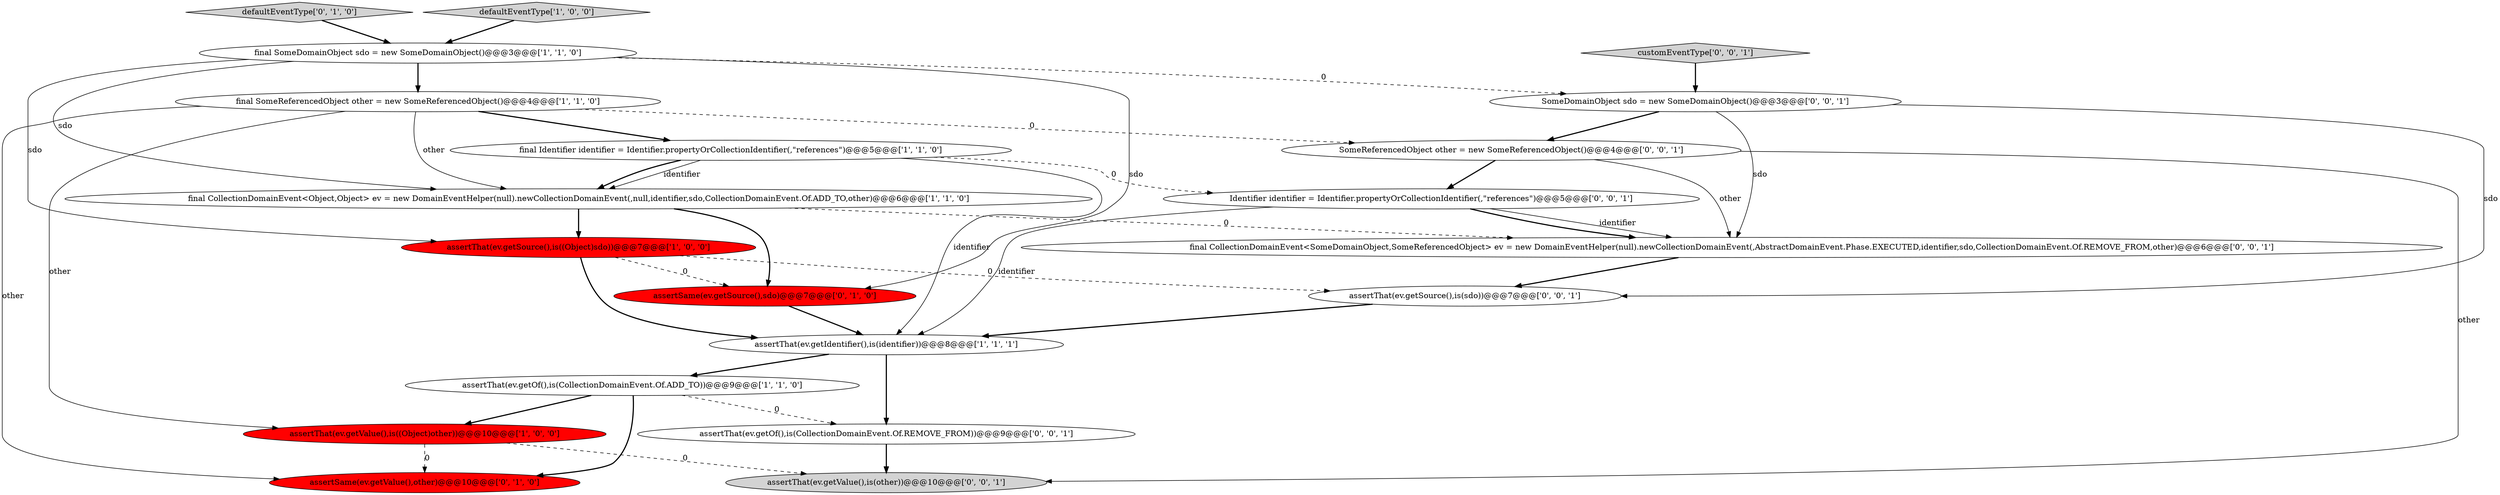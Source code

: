 digraph {
17 [style = filled, label = "assertThat(ev.getOf(),is(CollectionDomainEvent.Of.REMOVE_FROM))@@@9@@@['0', '0', '1']", fillcolor = white, shape = ellipse image = "AAA0AAABBB3BBB"];
10 [style = filled, label = "assertSame(ev.getValue(),other)@@@10@@@['0', '1', '0']", fillcolor = red, shape = ellipse image = "AAA1AAABBB2BBB"];
2 [style = filled, label = "assertThat(ev.getSource(),is((Object)sdo))@@@7@@@['1', '0', '0']", fillcolor = red, shape = ellipse image = "AAA1AAABBB1BBB"];
14 [style = filled, label = "SomeDomainObject sdo = new SomeDomainObject()@@@3@@@['0', '0', '1']", fillcolor = white, shape = ellipse image = "AAA0AAABBB3BBB"];
7 [style = filled, label = "assertThat(ev.getValue(),is((Object)other))@@@10@@@['1', '0', '0']", fillcolor = red, shape = ellipse image = "AAA1AAABBB1BBB"];
4 [style = filled, label = "final CollectionDomainEvent<Object,Object> ev = new DomainEventHelper(null).newCollectionDomainEvent(,null,identifier,sdo,CollectionDomainEvent.Of.ADD_TO,other)@@@6@@@['1', '1', '0']", fillcolor = white, shape = ellipse image = "AAA0AAABBB1BBB"];
16 [style = filled, label = "final CollectionDomainEvent<SomeDomainObject,SomeReferencedObject> ev = new DomainEventHelper(null).newCollectionDomainEvent(,AbstractDomainEvent.Phase.EXECUTED,identifier,sdo,CollectionDomainEvent.Of.REMOVE_FROM,other)@@@6@@@['0', '0', '1']", fillcolor = white, shape = ellipse image = "AAA0AAABBB3BBB"];
13 [style = filled, label = "assertThat(ev.getSource(),is(sdo))@@@7@@@['0', '0', '1']", fillcolor = white, shape = ellipse image = "AAA0AAABBB3BBB"];
12 [style = filled, label = "assertThat(ev.getValue(),is(other))@@@10@@@['0', '0', '1']", fillcolor = lightgray, shape = ellipse image = "AAA0AAABBB3BBB"];
11 [style = filled, label = "defaultEventType['0', '1', '0']", fillcolor = lightgray, shape = diamond image = "AAA0AAABBB2BBB"];
15 [style = filled, label = "SomeReferencedObject other = new SomeReferencedObject()@@@4@@@['0', '0', '1']", fillcolor = white, shape = ellipse image = "AAA0AAABBB3BBB"];
8 [style = filled, label = "final Identifier identifier = Identifier.propertyOrCollectionIdentifier(,\"references\")@@@5@@@['1', '1', '0']", fillcolor = white, shape = ellipse image = "AAA0AAABBB1BBB"];
0 [style = filled, label = "assertThat(ev.getIdentifier(),is(identifier))@@@8@@@['1', '1', '1']", fillcolor = white, shape = ellipse image = "AAA0AAABBB1BBB"];
3 [style = filled, label = "final SomeReferencedObject other = new SomeReferencedObject()@@@4@@@['1', '1', '0']", fillcolor = white, shape = ellipse image = "AAA0AAABBB1BBB"];
6 [style = filled, label = "final SomeDomainObject sdo = new SomeDomainObject()@@@3@@@['1', '1', '0']", fillcolor = white, shape = ellipse image = "AAA0AAABBB1BBB"];
9 [style = filled, label = "assertSame(ev.getSource(),sdo)@@@7@@@['0', '1', '0']", fillcolor = red, shape = ellipse image = "AAA1AAABBB2BBB"];
18 [style = filled, label = "customEventType['0', '0', '1']", fillcolor = lightgray, shape = diamond image = "AAA0AAABBB3BBB"];
19 [style = filled, label = "Identifier identifier = Identifier.propertyOrCollectionIdentifier(,\"references\")@@@5@@@['0', '0', '1']", fillcolor = white, shape = ellipse image = "AAA0AAABBB3BBB"];
1 [style = filled, label = "defaultEventType['1', '0', '0']", fillcolor = lightgray, shape = diamond image = "AAA0AAABBB1BBB"];
5 [style = filled, label = "assertThat(ev.getOf(),is(CollectionDomainEvent.Of.ADD_TO))@@@9@@@['1', '1', '0']", fillcolor = white, shape = ellipse image = "AAA0AAABBB1BBB"];
4->9 [style = bold, label=""];
6->3 [style = bold, label=""];
5->10 [style = bold, label=""];
6->9 [style = solid, label="sdo"];
8->19 [style = dashed, label="0"];
16->13 [style = bold, label=""];
19->16 [style = solid, label="identifier"];
9->0 [style = bold, label=""];
4->16 [style = dashed, label="0"];
19->0 [style = solid, label="identifier"];
15->16 [style = solid, label="other"];
0->17 [style = bold, label=""];
3->10 [style = solid, label="other"];
11->6 [style = bold, label=""];
14->16 [style = solid, label="sdo"];
8->4 [style = solid, label="identifier"];
4->2 [style = bold, label=""];
6->14 [style = dashed, label="0"];
15->19 [style = bold, label=""];
19->16 [style = bold, label=""];
8->0 [style = solid, label="identifier"];
2->0 [style = bold, label=""];
1->6 [style = bold, label=""];
17->12 [style = bold, label=""];
3->7 [style = solid, label="other"];
5->17 [style = dashed, label="0"];
3->4 [style = solid, label="other"];
15->12 [style = solid, label="other"];
2->9 [style = dashed, label="0"];
2->13 [style = dashed, label="0"];
3->8 [style = bold, label=""];
7->12 [style = dashed, label="0"];
3->15 [style = dashed, label="0"];
5->7 [style = bold, label=""];
6->4 [style = solid, label="sdo"];
7->10 [style = dashed, label="0"];
14->15 [style = bold, label=""];
14->13 [style = solid, label="sdo"];
8->4 [style = bold, label=""];
18->14 [style = bold, label=""];
0->5 [style = bold, label=""];
6->2 [style = solid, label="sdo"];
13->0 [style = bold, label=""];
}
